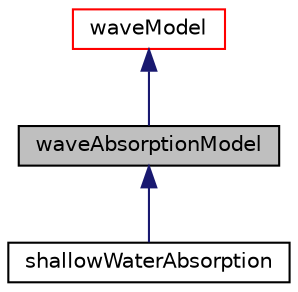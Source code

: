 digraph "waveAbsorptionModel"
{
  bgcolor="transparent";
  edge [fontname="Helvetica",fontsize="10",labelfontname="Helvetica",labelfontsize="10"];
  node [fontname="Helvetica",fontsize="10",shape=record];
  Node1 [label="waveAbsorptionModel",height=0.2,width=0.4,color="black", fillcolor="grey75", style="filled" fontcolor="black"];
  Node2 -> Node1 [dir="back",color="midnightblue",fontsize="10",style="solid",fontname="Helvetica"];
  Node2 [label="waveModel",height=0.2,width=0.4,color="red",URL="$classFoam_1_1waveModel.html",tooltip="Base class for waveModels. "];
  Node1 -> Node3 [dir="back",color="midnightblue",fontsize="10",style="solid",fontname="Helvetica"];
  Node3 [label="shallowWaterAbsorption",height=0.2,width=0.4,color="black",URL="$classFoam_1_1waveModels_1_1shallowWaterAbsorption.html"];
}
